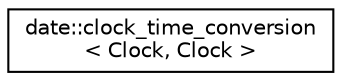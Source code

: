 digraph "Graphical Class Hierarchy"
{
 // LATEX_PDF_SIZE
  edge [fontname="Helvetica",fontsize="10",labelfontname="Helvetica",labelfontsize="10"];
  node [fontname="Helvetica",fontsize="10",shape=record];
  rankdir="LR";
  Node0 [label="date::clock_time_conversion\l\< Clock, Clock \>",height=0.2,width=0.4,color="black", fillcolor="white", style="filled",URL="$structdate_1_1clock__time__conversion_3_01Clock_00_01Clock_01_4.html",tooltip=" "];
}
